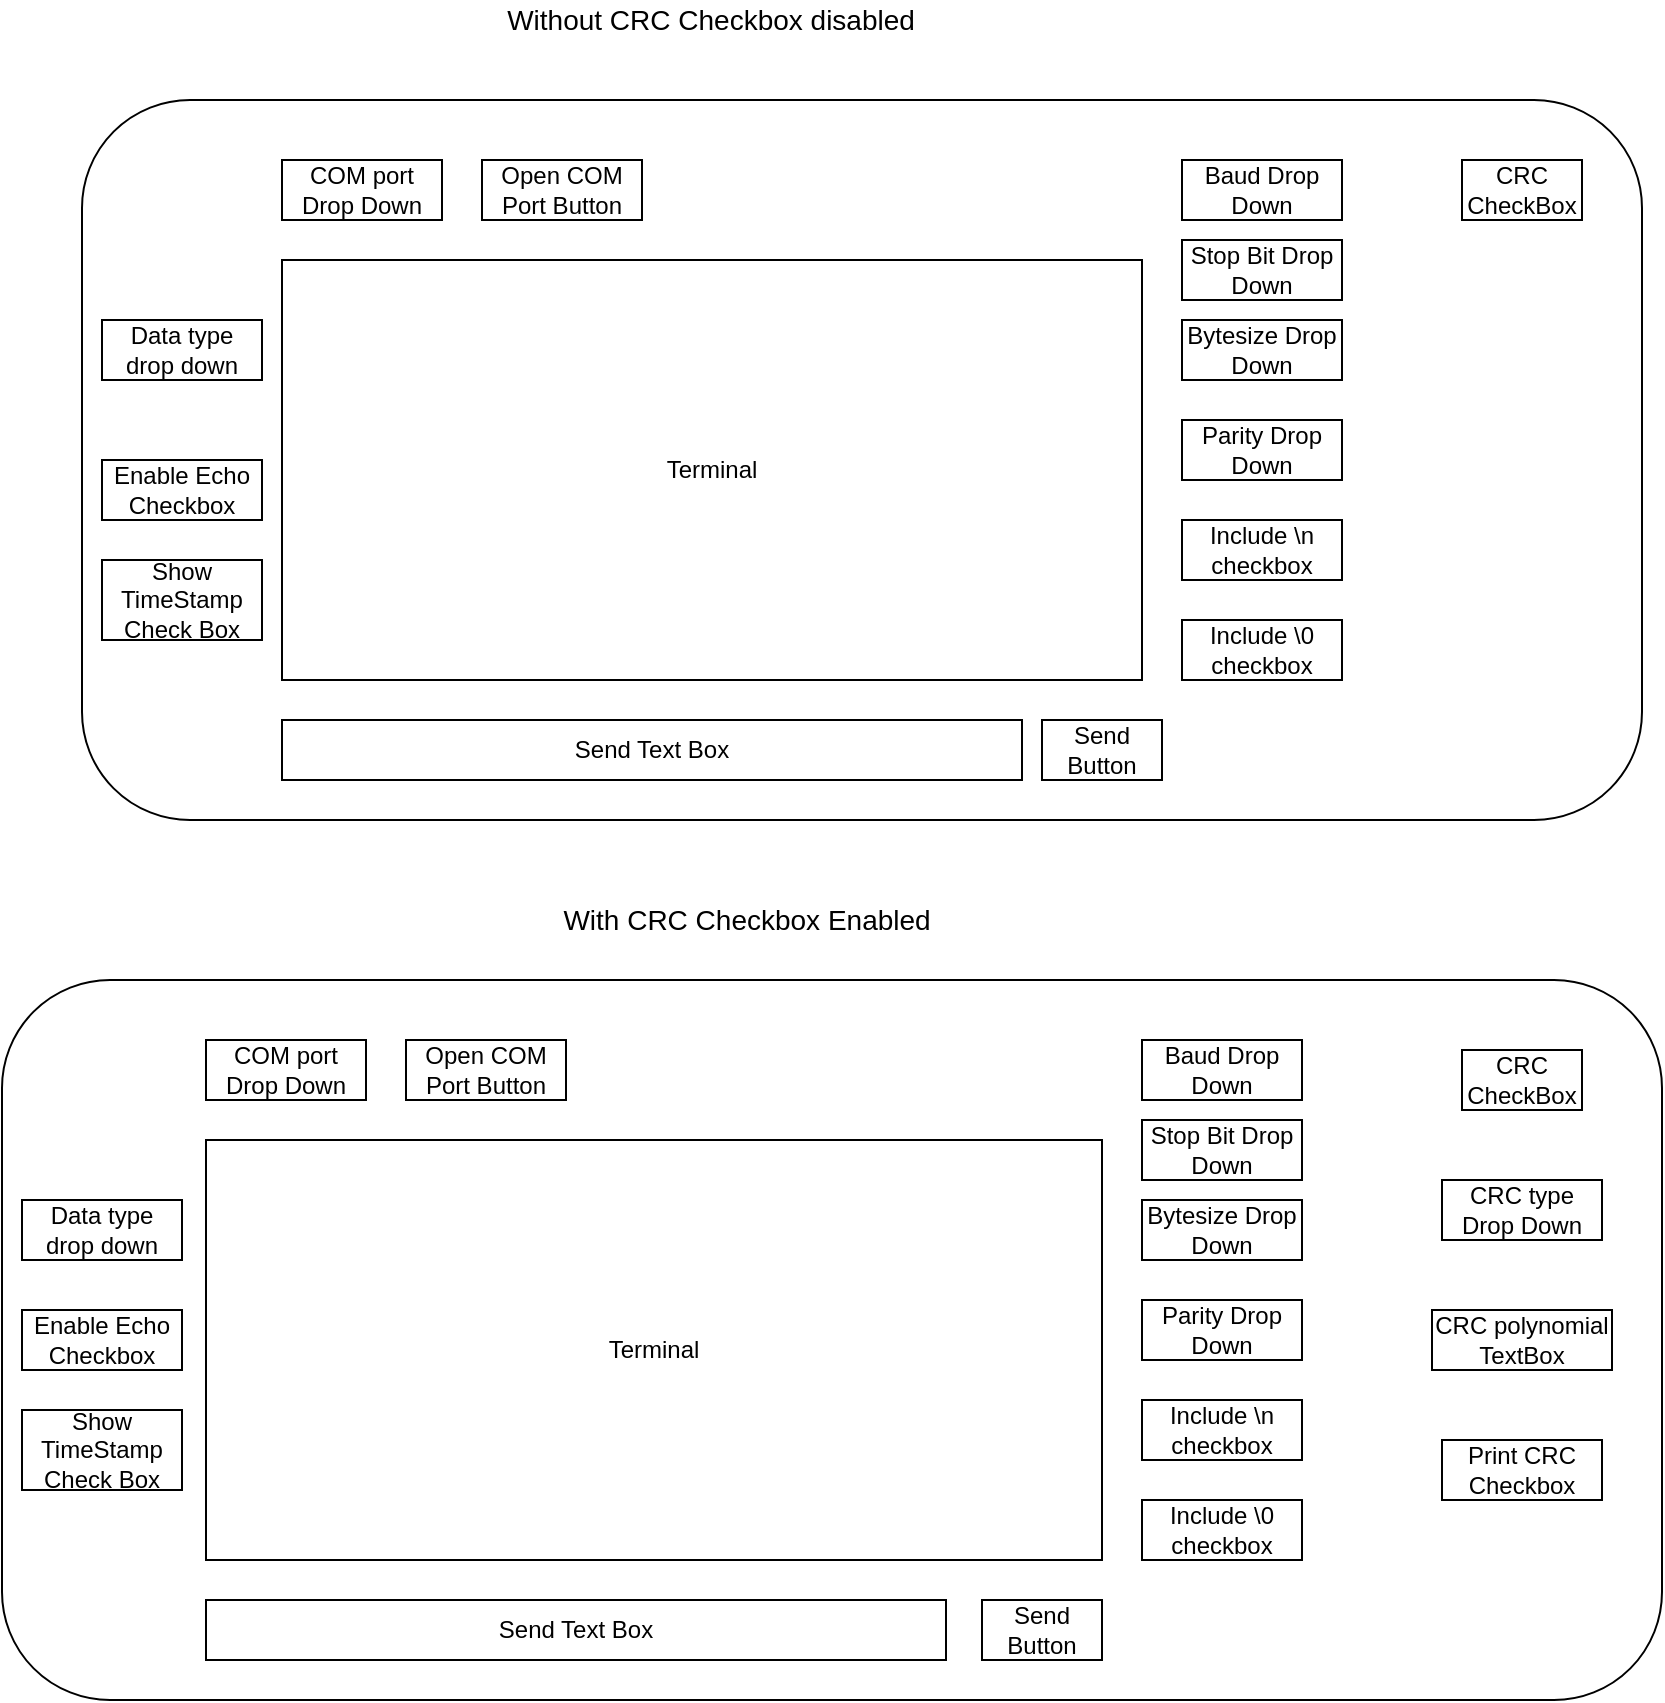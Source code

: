 <mxfile version="14.6.13" type="device" pages="5"><diagram id="C5RBs43oDa-KdzZeNtuy" name="UI Design"><mxGraphModel dx="782" dy="642" grid="1" gridSize="10" guides="1" tooltips="1" connect="1" arrows="1" fold="1" page="1" pageScale="1" pageWidth="827" pageHeight="1169" math="0" shadow="0"><root><mxCell id="WIyWlLk6GJQsqaUBKTNV-0"/><mxCell id="WIyWlLk6GJQsqaUBKTNV-1" parent="WIyWlLk6GJQsqaUBKTNV-0"/><mxCell id="XEz_fvFYkwtrqIlj1yFR-0" value="" style="rounded=1;whiteSpace=wrap;html=1;" parent="WIyWlLk6GJQsqaUBKTNV-1" vertex="1"><mxGeometry x="100" y="80" width="780" height="360" as="geometry"/></mxCell><mxCell id="XEz_fvFYkwtrqIlj1yFR-3" value="&lt;font style=&quot;font-size: 14px&quot;&gt;Without CRC Checkbox disabled&lt;/font&gt;" style="text;html=1;align=center;verticalAlign=middle;resizable=0;points=[];autosize=1;" parent="WIyWlLk6GJQsqaUBKTNV-1" vertex="1"><mxGeometry x="304" y="30" width="220" height="20" as="geometry"/></mxCell><mxCell id="XEz_fvFYkwtrqIlj1yFR-4" value="COM port Drop Down" style="rounded=0;whiteSpace=wrap;html=1;" parent="WIyWlLk6GJQsqaUBKTNV-1" vertex="1"><mxGeometry x="200" y="110" width="80" height="30" as="geometry"/></mxCell><mxCell id="XEz_fvFYkwtrqIlj1yFR-5" value="Terminal" style="rounded=0;whiteSpace=wrap;html=1;" parent="WIyWlLk6GJQsqaUBKTNV-1" vertex="1"><mxGeometry x="200" y="160" width="430" height="210" as="geometry"/></mxCell><mxCell id="XEz_fvFYkwtrqIlj1yFR-6" value="Send Text Box" style="rounded=0;whiteSpace=wrap;html=1;" parent="WIyWlLk6GJQsqaUBKTNV-1" vertex="1"><mxGeometry x="200" y="390" width="370" height="30" as="geometry"/></mxCell><mxCell id="XEz_fvFYkwtrqIlj1yFR-8" value="Send Button" style="rounded=0;whiteSpace=wrap;html=1;" parent="WIyWlLk6GJQsqaUBKTNV-1" vertex="1"><mxGeometry x="580" y="390" width="60" height="30" as="geometry"/></mxCell><mxCell id="XEz_fvFYkwtrqIlj1yFR-9" value="Open COM Port Button" style="rounded=0;whiteSpace=wrap;html=1;" parent="WIyWlLk6GJQsqaUBKTNV-1" vertex="1"><mxGeometry x="300" y="110" width="80" height="30" as="geometry"/></mxCell><mxCell id="XEz_fvFYkwtrqIlj1yFR-11" value="CRC CheckBox" style="rounded=0;whiteSpace=wrap;html=1;" parent="WIyWlLk6GJQsqaUBKTNV-1" vertex="1"><mxGeometry x="790" y="110" width="60" height="30" as="geometry"/></mxCell><mxCell id="XEz_fvFYkwtrqIlj1yFR-12" value="" style="rounded=1;whiteSpace=wrap;html=1;" parent="WIyWlLk6GJQsqaUBKTNV-1" vertex="1"><mxGeometry x="60" y="520" width="830" height="360" as="geometry"/></mxCell><mxCell id="XEz_fvFYkwtrqIlj1yFR-13" value="&lt;font style=&quot;font-size: 14px&quot;&gt;With CRC Checkbox Enabled&lt;/font&gt;" style="text;html=1;align=center;verticalAlign=middle;resizable=0;points=[];autosize=1;" parent="WIyWlLk6GJQsqaUBKTNV-1" vertex="1"><mxGeometry x="332" y="480" width="200" height="20" as="geometry"/></mxCell><mxCell id="XEz_fvFYkwtrqIlj1yFR-14" value="COM port Drop Down" style="rounded=0;whiteSpace=wrap;html=1;" parent="WIyWlLk6GJQsqaUBKTNV-1" vertex="1"><mxGeometry x="162" y="550" width="80" height="30" as="geometry"/></mxCell><mxCell id="XEz_fvFYkwtrqIlj1yFR-15" value="Terminal" style="rounded=0;whiteSpace=wrap;html=1;" parent="WIyWlLk6GJQsqaUBKTNV-1" vertex="1"><mxGeometry x="162" y="600" width="448" height="210" as="geometry"/></mxCell><mxCell id="XEz_fvFYkwtrqIlj1yFR-16" value="Send Text Box" style="rounded=0;whiteSpace=wrap;html=1;" parent="WIyWlLk6GJQsqaUBKTNV-1" vertex="1"><mxGeometry x="162" y="830" width="370" height="30" as="geometry"/></mxCell><mxCell id="XEz_fvFYkwtrqIlj1yFR-17" value="Send Button" style="rounded=0;whiteSpace=wrap;html=1;" parent="WIyWlLk6GJQsqaUBKTNV-1" vertex="1"><mxGeometry x="550" y="830" width="60" height="30" as="geometry"/></mxCell><mxCell id="XEz_fvFYkwtrqIlj1yFR-18" value="Open COM Port Button" style="rounded=0;whiteSpace=wrap;html=1;" parent="WIyWlLk6GJQsqaUBKTNV-1" vertex="1"><mxGeometry x="262" y="550" width="80" height="30" as="geometry"/></mxCell><mxCell id="XEz_fvFYkwtrqIlj1yFR-20" value="CRC CheckBox" style="rounded=0;whiteSpace=wrap;html=1;" parent="WIyWlLk6GJQsqaUBKTNV-1" vertex="1"><mxGeometry x="790" y="555" width="60" height="30" as="geometry"/></mxCell><mxCell id="XEz_fvFYkwtrqIlj1yFR-21" value="CRC type Drop Down" style="rounded=0;whiteSpace=wrap;html=1;" parent="WIyWlLk6GJQsqaUBKTNV-1" vertex="1"><mxGeometry x="780" y="620" width="80" height="30" as="geometry"/></mxCell><mxCell id="XEz_fvFYkwtrqIlj1yFR-22" value="CRC polynomial TextBox" style="rounded=0;whiteSpace=wrap;html=1;" parent="WIyWlLk6GJQsqaUBKTNV-1" vertex="1"><mxGeometry x="775" y="685" width="90" height="30" as="geometry"/></mxCell><mxCell id="XEz_fvFYkwtrqIlj1yFR-23" value="Print CRC Checkbox" style="rounded=0;whiteSpace=wrap;html=1;" parent="WIyWlLk6GJQsqaUBKTNV-1" vertex="1"><mxGeometry x="780" y="750" width="80" height="30" as="geometry"/></mxCell><mxCell id="XEz_fvFYkwtrqIlj1yFR-24" value="Data type drop down" style="rounded=0;whiteSpace=wrap;html=1;" parent="WIyWlLk6GJQsqaUBKTNV-1" vertex="1"><mxGeometry x="110" y="190" width="80" height="30" as="geometry"/></mxCell><mxCell id="XEz_fvFYkwtrqIlj1yFR-25" value="Data type drop down" style="rounded=0;whiteSpace=wrap;html=1;" parent="WIyWlLk6GJQsqaUBKTNV-1" vertex="1"><mxGeometry x="70" y="630" width="80" height="30" as="geometry"/></mxCell><mxCell id="b4XtFa6cuNdvDN2xAQlx-2" value="Show TimeStamp Check Box" style="rounded=0;whiteSpace=wrap;html=1;" parent="WIyWlLk6GJQsqaUBKTNV-1" vertex="1"><mxGeometry x="110" y="310" width="80" height="40" as="geometry"/></mxCell><mxCell id="lHe1FNBf-0iU_-Q6JplJ-0" value="Include \n checkbox" style="rounded=0;whiteSpace=wrap;html=1;" vertex="1" parent="WIyWlLk6GJQsqaUBKTNV-1"><mxGeometry x="650" y="290" width="80" height="30" as="geometry"/></mxCell><mxCell id="lHe1FNBf-0iU_-Q6JplJ-1" value="Include \0 checkbox" style="rounded=0;whiteSpace=wrap;html=1;" vertex="1" parent="WIyWlLk6GJQsqaUBKTNV-1"><mxGeometry x="650" y="340" width="80" height="30" as="geometry"/></mxCell><mxCell id="lHe1FNBf-0iU_-Q6JplJ-2" value="Baud Drop Down" style="rounded=0;whiteSpace=wrap;html=1;" vertex="1" parent="WIyWlLk6GJQsqaUBKTNV-1"><mxGeometry x="650" y="110" width="80" height="30" as="geometry"/></mxCell><mxCell id="lHe1FNBf-0iU_-Q6JplJ-3" value="Stop Bit Drop Down" style="rounded=0;whiteSpace=wrap;html=1;" vertex="1" parent="WIyWlLk6GJQsqaUBKTNV-1"><mxGeometry x="650" y="150" width="80" height="30" as="geometry"/></mxCell><mxCell id="lHe1FNBf-0iU_-Q6JplJ-4" value="Enable Echo Checkbox" style="rounded=0;whiteSpace=wrap;html=1;" vertex="1" parent="WIyWlLk6GJQsqaUBKTNV-1"><mxGeometry x="110" y="260" width="80" height="30" as="geometry"/></mxCell><mxCell id="lHe1FNBf-0iU_-Q6JplJ-5" value="Show TimeStamp Check Box" style="rounded=0;whiteSpace=wrap;html=1;" vertex="1" parent="WIyWlLk6GJQsqaUBKTNV-1"><mxGeometry x="70" y="735" width="80" height="40" as="geometry"/></mxCell><mxCell id="lHe1FNBf-0iU_-Q6JplJ-6" value="Enable Echo Checkbox" style="rounded=0;whiteSpace=wrap;html=1;" vertex="1" parent="WIyWlLk6GJQsqaUBKTNV-1"><mxGeometry x="70" y="685" width="80" height="30" as="geometry"/></mxCell><mxCell id="lHe1FNBf-0iU_-Q6JplJ-8" value="Bytesize Drop Down" style="rounded=0;whiteSpace=wrap;html=1;" vertex="1" parent="WIyWlLk6GJQsqaUBKTNV-1"><mxGeometry x="650" y="190" width="80" height="30" as="geometry"/></mxCell><mxCell id="lHe1FNBf-0iU_-Q6JplJ-9" value="Parity Drop Down" style="rounded=0;whiteSpace=wrap;html=1;" vertex="1" parent="WIyWlLk6GJQsqaUBKTNV-1"><mxGeometry x="650" y="240" width="80" height="30" as="geometry"/></mxCell><mxCell id="lHe1FNBf-0iU_-Q6JplJ-10" style="edgeStyle=orthogonalEdgeStyle;rounded=0;orthogonalLoop=1;jettySize=auto;html=1;exitX=0.5;exitY=1;exitDx=0;exitDy=0;" edge="1" parent="WIyWlLk6GJQsqaUBKTNV-1" source="lHe1FNBf-0iU_-Q6JplJ-9" target="lHe1FNBf-0iU_-Q6JplJ-9"><mxGeometry relative="1" as="geometry"/></mxCell><mxCell id="lHe1FNBf-0iU_-Q6JplJ-11" value="Include \n checkbox" style="rounded=0;whiteSpace=wrap;html=1;" vertex="1" parent="WIyWlLk6GJQsqaUBKTNV-1"><mxGeometry x="630" y="730" width="80" height="30" as="geometry"/></mxCell><mxCell id="lHe1FNBf-0iU_-Q6JplJ-12" value="Include \0 checkbox" style="rounded=0;whiteSpace=wrap;html=1;" vertex="1" parent="WIyWlLk6GJQsqaUBKTNV-1"><mxGeometry x="630" y="780" width="80" height="30" as="geometry"/></mxCell><mxCell id="lHe1FNBf-0iU_-Q6JplJ-13" value="Baud Drop Down" style="rounded=0;whiteSpace=wrap;html=1;" vertex="1" parent="WIyWlLk6GJQsqaUBKTNV-1"><mxGeometry x="630" y="550" width="80" height="30" as="geometry"/></mxCell><mxCell id="lHe1FNBf-0iU_-Q6JplJ-14" value="Stop Bit Drop Down" style="rounded=0;whiteSpace=wrap;html=1;" vertex="1" parent="WIyWlLk6GJQsqaUBKTNV-1"><mxGeometry x="630" y="590" width="80" height="30" as="geometry"/></mxCell><mxCell id="lHe1FNBf-0iU_-Q6JplJ-15" value="Bytesize Drop Down" style="rounded=0;whiteSpace=wrap;html=1;" vertex="1" parent="WIyWlLk6GJQsqaUBKTNV-1"><mxGeometry x="630" y="630" width="80" height="30" as="geometry"/></mxCell><mxCell id="lHe1FNBf-0iU_-Q6JplJ-16" value="Parity Drop Down" style="rounded=0;whiteSpace=wrap;html=1;" vertex="1" parent="WIyWlLk6GJQsqaUBKTNV-1"><mxGeometry x="630" y="680" width="80" height="30" as="geometry"/></mxCell></root></mxGraphModel></diagram><diagram id="1SnRjOVSuh64OR3Ds9xH" name="Initialisation"><mxGraphModel dx="782" dy="437" grid="1" gridSize="10" guides="1" tooltips="1" connect="1" arrows="1" fold="1" page="1" pageScale="1" pageWidth="850" pageHeight="1100" math="0" shadow="0"><root><mxCell id="d0MPrrit9mhsGWAREOGw-0"/><mxCell id="d0MPrrit9mhsGWAREOGw-1" parent="d0MPrrit9mhsGWAREOGw-0"/><mxCell id="A4757tBRclksy_h-h9o6-0" value="" style="rounded=0;html=1;jettySize=auto;orthogonalLoop=1;fontSize=11;endArrow=block;endFill=0;endSize=8;strokeWidth=1;shadow=0;labelBackgroundColor=none;edgeStyle=orthogonalEdgeStyle;" edge="1" parent="d0MPrrit9mhsGWAREOGw-1" source="A4757tBRclksy_h-h9o6-1" target="A4757tBRclksy_h-h9o6-4"><mxGeometry relative="1" as="geometry"/></mxCell><mxCell id="A4757tBRclksy_h-h9o6-1" value="Lamp doesn't work" style="rounded=1;whiteSpace=wrap;html=1;fontSize=12;glass=0;strokeWidth=1;shadow=0;" vertex="1" parent="d0MPrrit9mhsGWAREOGw-1"><mxGeometry x="160" y="80" width="120" height="40" as="geometry"/></mxCell><mxCell id="A4757tBRclksy_h-h9o6-2" value="Yes" style="rounded=0;html=1;jettySize=auto;orthogonalLoop=1;fontSize=11;endArrow=block;endFill=0;endSize=8;strokeWidth=1;shadow=0;labelBackgroundColor=none;edgeStyle=orthogonalEdgeStyle;" edge="1" parent="d0MPrrit9mhsGWAREOGw-1" source="A4757tBRclksy_h-h9o6-4" target="A4757tBRclksy_h-h9o6-8"><mxGeometry y="20" relative="1" as="geometry"><mxPoint as="offset"/></mxGeometry></mxCell><mxCell id="A4757tBRclksy_h-h9o6-3" value="No" style="edgeStyle=orthogonalEdgeStyle;rounded=0;html=1;jettySize=auto;orthogonalLoop=1;fontSize=11;endArrow=block;endFill=0;endSize=8;strokeWidth=1;shadow=0;labelBackgroundColor=none;" edge="1" parent="d0MPrrit9mhsGWAREOGw-1" source="A4757tBRclksy_h-h9o6-4" target="A4757tBRclksy_h-h9o6-5"><mxGeometry y="10" relative="1" as="geometry"><mxPoint as="offset"/></mxGeometry></mxCell><mxCell id="A4757tBRclksy_h-h9o6-4" value="Lamp&lt;br&gt;plugged in?" style="rhombus;whiteSpace=wrap;html=1;shadow=0;fontFamily=Helvetica;fontSize=12;align=center;strokeWidth=1;spacing=6;spacingTop=-4;" vertex="1" parent="d0MPrrit9mhsGWAREOGw-1"><mxGeometry x="170" y="170" width="100" height="80" as="geometry"/></mxCell><mxCell id="A4757tBRclksy_h-h9o6-5" value="Plug in lamp" style="rounded=1;whiteSpace=wrap;html=1;fontSize=12;glass=0;strokeWidth=1;shadow=0;" vertex="1" parent="d0MPrrit9mhsGWAREOGw-1"><mxGeometry x="320" y="190" width="120" height="40" as="geometry"/></mxCell><mxCell id="A4757tBRclksy_h-h9o6-6" value="No" style="rounded=0;html=1;jettySize=auto;orthogonalLoop=1;fontSize=11;endArrow=block;endFill=0;endSize=8;strokeWidth=1;shadow=0;labelBackgroundColor=none;edgeStyle=orthogonalEdgeStyle;" edge="1" parent="d0MPrrit9mhsGWAREOGw-1" source="A4757tBRclksy_h-h9o6-8" target="A4757tBRclksy_h-h9o6-9"><mxGeometry x="0.333" y="20" relative="1" as="geometry"><mxPoint as="offset"/></mxGeometry></mxCell><mxCell id="A4757tBRclksy_h-h9o6-7" value="Yes" style="edgeStyle=orthogonalEdgeStyle;rounded=0;html=1;jettySize=auto;orthogonalLoop=1;fontSize=11;endArrow=block;endFill=0;endSize=8;strokeWidth=1;shadow=0;labelBackgroundColor=none;" edge="1" parent="d0MPrrit9mhsGWAREOGw-1" source="A4757tBRclksy_h-h9o6-8" target="A4757tBRclksy_h-h9o6-10"><mxGeometry y="10" relative="1" as="geometry"><mxPoint as="offset"/></mxGeometry></mxCell><mxCell id="A4757tBRclksy_h-h9o6-8" value="Bulb&lt;br&gt;burned out?" style="rhombus;whiteSpace=wrap;html=1;shadow=0;fontFamily=Helvetica;fontSize=12;align=center;strokeWidth=1;spacing=6;spacingTop=-4;" vertex="1" parent="d0MPrrit9mhsGWAREOGw-1"><mxGeometry x="170" y="290" width="100" height="80" as="geometry"/></mxCell><mxCell id="A4757tBRclksy_h-h9o6-9" value="Repair Lamp" style="rounded=1;whiteSpace=wrap;html=1;fontSize=12;glass=0;strokeWidth=1;shadow=0;" vertex="1" parent="d0MPrrit9mhsGWAREOGw-1"><mxGeometry x="160" y="430" width="120" height="40" as="geometry"/></mxCell><mxCell id="A4757tBRclksy_h-h9o6-10" value="Replace Bulb" style="rounded=1;whiteSpace=wrap;html=1;fontSize=12;glass=0;strokeWidth=1;shadow=0;" vertex="1" parent="d0MPrrit9mhsGWAREOGw-1"><mxGeometry x="320" y="310" width="120" height="40" as="geometry"/></mxCell></root></mxGraphModel></diagram><diagram id="dII1fdizu-SOkdLJ8k9K" name="Open COM Port"><mxGraphModel dx="782" dy="437" grid="1" gridSize="10" guides="1" tooltips="1" connect="1" arrows="1" fold="1" page="1" pageScale="1" pageWidth="850" pageHeight="1100" math="0" shadow="0"><root><mxCell id="78eVPGWUk5AeE-l3TVTg-0"/><mxCell id="78eVPGWUk5AeE-l3TVTg-1" parent="78eVPGWUk5AeE-l3TVTg-0"/></root></mxGraphModel></diagram><diagram id="bEAW0wfvHlCI09H-PgLo" name="Receive"><mxGraphModel dx="782" dy="437" grid="1" gridSize="10" guides="1" tooltips="1" connect="1" arrows="1" fold="1" page="1" pageScale="1" pageWidth="850" pageHeight="1100" math="0" shadow="0"><root><mxCell id="s_I_xUoxzSQsAZvOqe-F-0"/><mxCell id="s_I_xUoxzSQsAZvOqe-F-1" parent="s_I_xUoxzSQsAZvOqe-F-0"/></root></mxGraphModel></diagram><diagram id="iiYVswWi_4KK2Q6Yayhm" name="Send"><mxGraphModel dx="782" dy="437" grid="1" gridSize="10" guides="1" tooltips="1" connect="1" arrows="1" fold="1" page="1" pageScale="1" pageWidth="850" pageHeight="1100" math="0" shadow="0"><root><mxCell id="T3rmkrE_L4KwV60K7-ol-0"/><mxCell id="T3rmkrE_L4KwV60K7-ol-1" parent="T3rmkrE_L4KwV60K7-ol-0"/></root></mxGraphModel></diagram></mxfile>